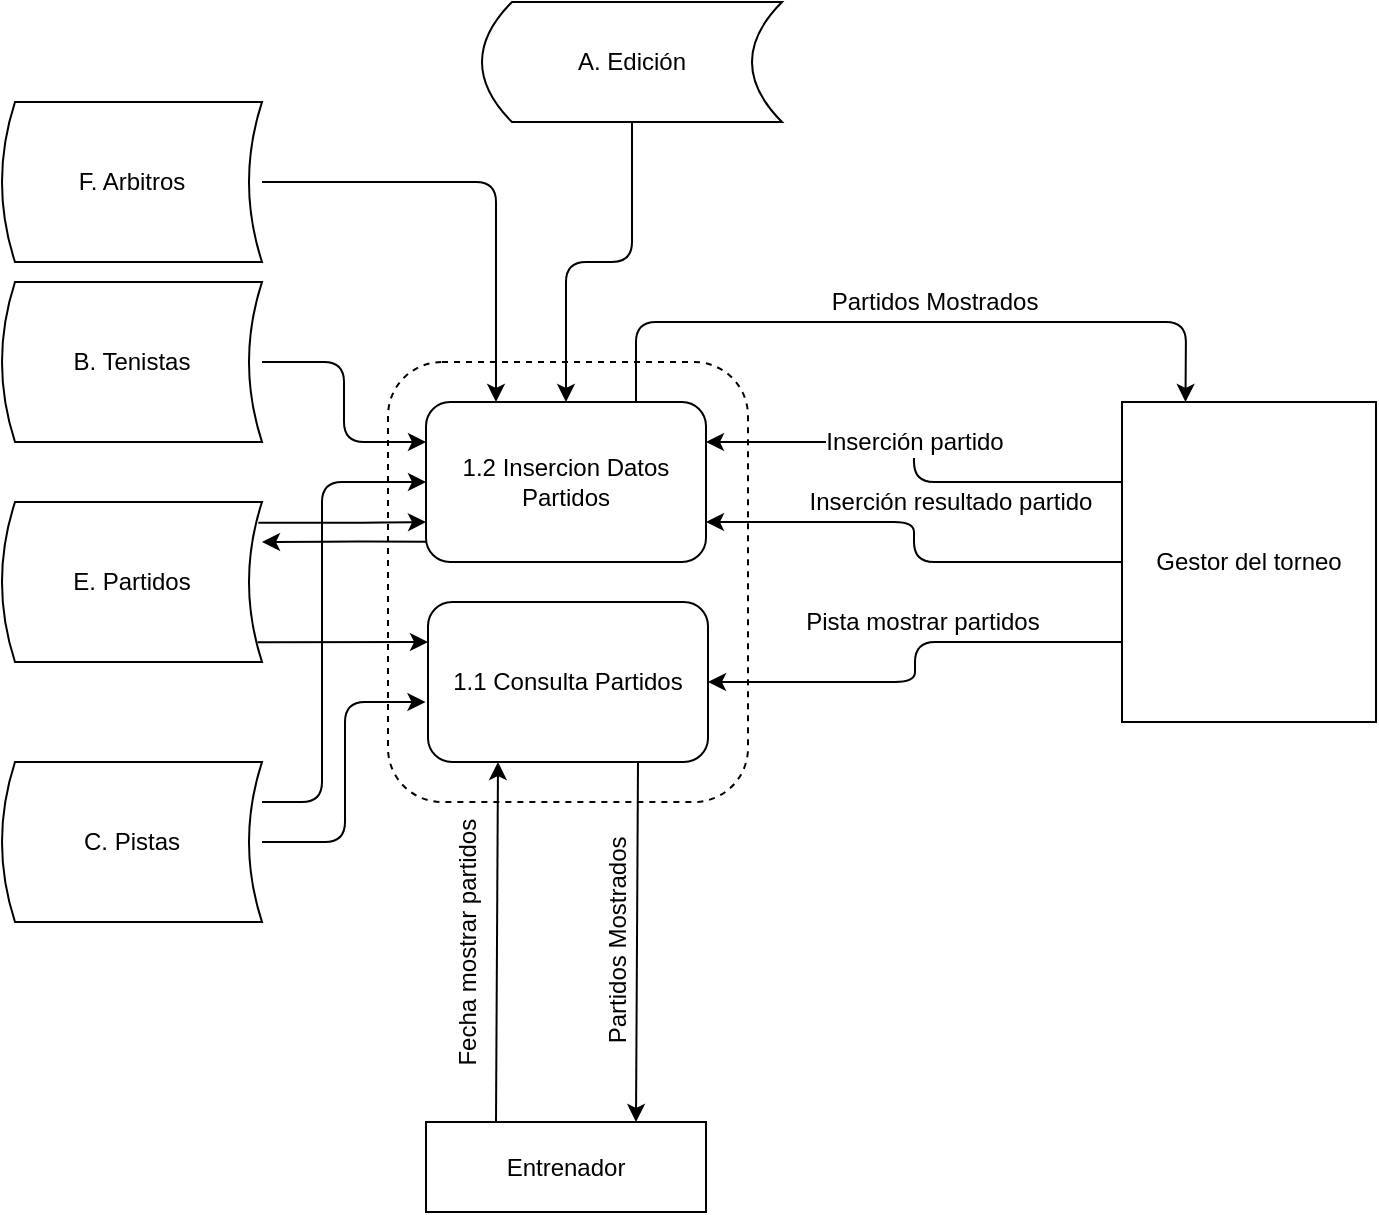 <mxfile version="12.3.9" type="google" pages="1"><diagram id="DUud9TN-TxW1q-01Rkiy" name="Page-1"><mxGraphModel dx="1346" dy="1957" grid="1" gridSize="10" guides="1" tooltips="1" connect="1" arrows="1" fold="1" page="1" pageScale="1" pageWidth="827" pageHeight="1169" math="0" shadow="0"><root><mxCell id="0"/><mxCell id="1" parent="0"/><mxCell id="WnhSy0fz9_pTKeTS-WqI-4" value="" style="rounded=1;whiteSpace=wrap;html=1;dashed=1;fillColor=none;gradientColor=none;" parent="1" vertex="1"><mxGeometry x="253" y="60" width="180" height="220" as="geometry"/></mxCell><mxCell id="EA35-a62ISAfUkkWeuEt-14" style="edgeStyle=orthogonalEdgeStyle;rounded=1;orthogonalLoop=1;jettySize=auto;html=1;exitX=1;exitY=0.5;exitDx=0;exitDy=0;entryX=-0.009;entryY=0.625;entryDx=0;entryDy=0;entryPerimeter=0;" parent="1" source="HAZUFXQvZehTnLBKJc0--1" target="EA35-a62ISAfUkkWeuEt-2" edge="1"><mxGeometry relative="1" as="geometry"/></mxCell><mxCell id="HAZUFXQvZehTnLBKJc0--1" value="C. Pistas" style="shape=dataStorage;whiteSpace=wrap;html=1;size=0.05;shadow=0;gradientColor=none;" parent="1" vertex="1"><mxGeometry x="60" y="260" width="130" height="80" as="geometry"/></mxCell><mxCell id="HAZUFXQvZehTnLBKJc0--2" value="Entrenador" style="rounded=0;whiteSpace=wrap;html=1;" parent="1" vertex="1"><mxGeometry x="272" y="440" width="140" height="45" as="geometry"/></mxCell><mxCell id="HAZUFXQvZehTnLBKJc0--4" value="Gestor del torneo" style="rounded=0;whiteSpace=wrap;html=1;" parent="1" vertex="1"><mxGeometry x="620" y="80" width="127" height="160" as="geometry"/></mxCell><mxCell id="HAZUFXQvZehTnLBKJc0--5" value="" style="endArrow=classic;html=1;exitX=0.25;exitY=0;exitDx=0;exitDy=0;entryX=0.25;entryY=1;entryDx=0;entryDy=0;" parent="1" source="HAZUFXQvZehTnLBKJc0--2" target="EA35-a62ISAfUkkWeuEt-2" edge="1"><mxGeometry width="50" height="50" relative="1" as="geometry"><mxPoint x="315" y="414" as="sourcePoint"/><mxPoint x="315" y="370" as="targetPoint"/><Array as="points"/></mxGeometry></mxCell><mxCell id="HAZUFXQvZehTnLBKJc0--8" value="Fecha mostrar&amp;nbsp;partidos" style="text;html=1;resizable=0;points=[];align=center;verticalAlign=middle;labelBackgroundColor=#ffffff;rotation=-90;" parent="HAZUFXQvZehTnLBKJc0--5" vertex="1" connectable="0"><mxGeometry x="0.166" relative="1" as="geometry"><mxPoint x="-15" y="16" as="offset"/></mxGeometry></mxCell><mxCell id="HAZUFXQvZehTnLBKJc0--7" value="" style="endArrow=classic;html=1;entryX=0.75;entryY=0;entryDx=0;entryDy=0;exitX=0.75;exitY=1;exitDx=0;exitDy=0;" parent="1" source="EA35-a62ISAfUkkWeuEt-2" target="HAZUFXQvZehTnLBKJc0--2" edge="1"><mxGeometry width="50" height="50" relative="1" as="geometry"><mxPoint x="350" y="370" as="sourcePoint"/><mxPoint x="350" y="414" as="targetPoint"/><Array as="points"/></mxGeometry></mxCell><mxCell id="HAZUFXQvZehTnLBKJc0--9" value="Partidos Mostrados" style="text;html=1;resizable=0;points=[];align=center;verticalAlign=middle;labelBackgroundColor=#ffffff;rotation=-90;" parent="HAZUFXQvZehTnLBKJc0--7" vertex="1" connectable="0"><mxGeometry x="0.099" relative="1" as="geometry"><mxPoint x="-10" y="-9" as="offset"/></mxGeometry></mxCell><mxCell id="HAZUFXQvZehTnLBKJc0--13" value="" style="endArrow=classic;html=1;entryX=1;entryY=0.25;entryDx=0;entryDy=0;exitX=0;exitY=0.25;exitDx=0;exitDy=0;edgeStyle=orthogonalEdgeStyle;" parent="1" source="HAZUFXQvZehTnLBKJc0--4" target="EA35-a62ISAfUkkWeuEt-3" edge="1"><mxGeometry width="50" height="50" relative="1" as="geometry"><mxPoint x="615" y="90" as="sourcePoint"/><mxPoint x="420" y="140" as="targetPoint"/></mxGeometry></mxCell><mxCell id="HAZUFXQvZehTnLBKJc0--20" value="Inserción partido" style="text;html=1;resizable=0;points=[];align=center;verticalAlign=middle;labelBackgroundColor=#ffffff;rotation=0;" parent="HAZUFXQvZehTnLBKJc0--13" vertex="1" connectable="0"><mxGeometry x="-0.113" y="-1" relative="1" as="geometry"><mxPoint x="-3.5" y="-19" as="offset"/></mxGeometry></mxCell><mxCell id="HAZUFXQvZehTnLBKJc0--14" value="" style="endArrow=classic;html=1;entryX=1;entryY=0.75;entryDx=0;entryDy=0;exitX=0;exitY=0.5;exitDx=0;exitDy=0;edgeStyle=orthogonalEdgeStyle;" parent="1" source="HAZUFXQvZehTnLBKJc0--4" target="EA35-a62ISAfUkkWeuEt-3" edge="1"><mxGeometry width="50" height="50" relative="1" as="geometry"><mxPoint x="550" y="142" as="sourcePoint"/><mxPoint x="420" y="160" as="targetPoint"/></mxGeometry></mxCell><mxCell id="HAZUFXQvZehTnLBKJc0--21" value="Inserción resultado partido" style="text;html=1;resizable=0;points=[];align=center;verticalAlign=middle;labelBackgroundColor=#ffffff;" parent="HAZUFXQvZehTnLBKJc0--14" vertex="1" connectable="0"><mxGeometry x="0.178" y="-4" relative="1" as="geometry"><mxPoint x="28" y="-6" as="offset"/></mxGeometry></mxCell><mxCell id="HAZUFXQvZehTnLBKJc0--15" value="" style="endArrow=classic;html=1;entryX=1;entryY=0.5;entryDx=0;entryDy=0;exitX=0;exitY=0.75;exitDx=0;exitDy=0;edgeStyle=orthogonalEdgeStyle;" parent="1" source="HAZUFXQvZehTnLBKJc0--4" target="EA35-a62ISAfUkkWeuEt-2" edge="1"><mxGeometry width="50" height="50" relative="1" as="geometry"><mxPoint x="520" y="180" as="sourcePoint"/><mxPoint x="420" y="180" as="targetPoint"/></mxGeometry></mxCell><mxCell id="HAZUFXQvZehTnLBKJc0--22" value="Pista mostrar partidos" style="text;html=1;resizable=0;points=[];align=center;verticalAlign=middle;labelBackgroundColor=#ffffff;" parent="HAZUFXQvZehTnLBKJc0--15" vertex="1" connectable="0"><mxGeometry x="0.167" y="1" relative="1" as="geometry"><mxPoint x="12.5" y="-31" as="offset"/></mxGeometry></mxCell><mxCell id="HAZUFXQvZehTnLBKJc0--18" value="" style="endArrow=classic;html=1;entryX=0.25;entryY=0;entryDx=0;entryDy=0;exitX=0.75;exitY=0;exitDx=0;exitDy=0;" parent="1" source="EA35-a62ISAfUkkWeuEt-3" target="HAZUFXQvZehTnLBKJc0--4" edge="1"><mxGeometry width="50" height="50" relative="1" as="geometry"><mxPoint x="385" y="80" as="sourcePoint"/><mxPoint x="310" y="470" as="targetPoint"/><Array as="points"><mxPoint x="377" y="40"/><mxPoint x="652" y="40"/></Array></mxGeometry></mxCell><mxCell id="HAZUFXQvZehTnLBKJc0--19" value="Partidos Mostrados" style="text;html=1;resizable=0;points=[];align=center;verticalAlign=middle;labelBackgroundColor=#ffffff;" parent="HAZUFXQvZehTnLBKJc0--18" vertex="1" connectable="0"><mxGeometry x="0.045" y="2" relative="1" as="geometry"><mxPoint x="3" y="-8" as="offset"/></mxGeometry></mxCell><mxCell id="EA35-a62ISAfUkkWeuEt-13" style="edgeStyle=orthogonalEdgeStyle;rounded=1;orthogonalLoop=1;jettySize=auto;html=1;exitX=0.986;exitY=0.13;exitDx=0;exitDy=0;entryX=0;entryY=0.75;entryDx=0;entryDy=0;exitPerimeter=0;" parent="1" source="EA35-a62ISAfUkkWeuEt-1" target="EA35-a62ISAfUkkWeuEt-3" edge="1"><mxGeometry relative="1" as="geometry"><Array as="points"><mxPoint x="240" y="140"/></Array></mxGeometry></mxCell><mxCell id="EA35-a62ISAfUkkWeuEt-1" value="E. Partidos" style="shape=dataStorage;whiteSpace=wrap;html=1;size=0.05;shadow=0;gradientColor=none;" parent="1" vertex="1"><mxGeometry x="60" y="130" width="130" height="80" as="geometry"/></mxCell><mxCell id="EA35-a62ISAfUkkWeuEt-2" value="1.1 Consulta Partidos" style="rounded=1;whiteSpace=wrap;html=1;" parent="1" vertex="1"><mxGeometry x="273" y="180" width="140" height="80" as="geometry"/></mxCell><mxCell id="EA35-a62ISAfUkkWeuEt-12" value="" style="edgeStyle=orthogonalEdgeStyle;rounded=1;orthogonalLoop=1;jettySize=auto;html=1;entryX=1;entryY=0.25;entryDx=0;entryDy=0;exitX=0.013;exitY=0.873;exitDx=0;exitDy=0;exitPerimeter=0;" parent="1" source="EA35-a62ISAfUkkWeuEt-3" target="EA35-a62ISAfUkkWeuEt-1" edge="1"><mxGeometry relative="1" as="geometry"><mxPoint x="192" y="130" as="targetPoint"/></mxGeometry></mxCell><mxCell id="EA35-a62ISAfUkkWeuEt-3" value="1.2 Insercion Datos Partidos" style="rounded=1;whiteSpace=wrap;html=1;" parent="1" vertex="1"><mxGeometry x="272" y="80" width="140" height="80" as="geometry"/></mxCell><mxCell id="EA35-a62ISAfUkkWeuEt-6" value="" style="endArrow=classic;html=1;exitX=0.983;exitY=0.876;exitDx=0;exitDy=0;edgeStyle=orthogonalEdgeStyle;exitPerimeter=0;" parent="1" source="EA35-a62ISAfUkkWeuEt-1" edge="1"><mxGeometry width="50" height="50" relative="1" as="geometry"><mxPoint x="60" y="560" as="sourcePoint"/><mxPoint x="273" y="200" as="targetPoint"/><Array as="points"><mxPoint x="273" y="200"/></Array></mxGeometry></mxCell><mxCell id="i-wEX-aTRq9cQKcG_Isd-1" value="B. Tenistas" style="shape=dataStorage;whiteSpace=wrap;html=1;size=0.05;shadow=0;gradientColor=none;" parent="1" vertex="1"><mxGeometry x="60" y="20" width="130" height="80" as="geometry"/></mxCell><mxCell id="i-wEX-aTRq9cQKcG_Isd-2" value="" style="endArrow=classic;html=1;exitX=1;exitY=0.5;exitDx=0;exitDy=0;entryX=0;entryY=0.25;entryDx=0;entryDy=0;edgeStyle=orthogonalEdgeStyle;" parent="1" source="i-wEX-aTRq9cQKcG_Isd-1" target="EA35-a62ISAfUkkWeuEt-3" edge="1"><mxGeometry width="50" height="50" relative="1" as="geometry"><mxPoint x="190" y="36" as="sourcePoint"/><mxPoint x="290" y="30" as="targetPoint"/></mxGeometry></mxCell><mxCell id="i-wEX-aTRq9cQKcG_Isd-3" value="" style="endArrow=classic;html=1;exitX=1;exitY=0.25;exitDx=0;exitDy=0;entryX=0;entryY=0.5;entryDx=0;entryDy=0;edgeStyle=orthogonalEdgeStyle;" parent="1" source="HAZUFXQvZehTnLBKJc0--1" target="EA35-a62ISAfUkkWeuEt-3" edge="1"><mxGeometry width="50" height="50" relative="1" as="geometry"><mxPoint x="200" y="280" as="sourcePoint"/><mxPoint x="250" y="230" as="targetPoint"/><Array as="points"><mxPoint x="220" y="280"/><mxPoint x="220" y="120"/></Array></mxGeometry></mxCell><mxCell id="mtcLDHCRZJeGAMe8svOn-2" style="edgeStyle=orthogonalEdgeStyle;rounded=1;orthogonalLoop=1;jettySize=auto;html=1;entryX=0.25;entryY=0;entryDx=0;entryDy=0;" parent="1" source="mtcLDHCRZJeGAMe8svOn-1" target="EA35-a62ISAfUkkWeuEt-3" edge="1"><mxGeometry relative="1" as="geometry"/></mxCell><mxCell id="mtcLDHCRZJeGAMe8svOn-1" value="F. Arbitros" style="shape=dataStorage;whiteSpace=wrap;html=1;size=0.05;shadow=0;gradientColor=none;" parent="1" vertex="1"><mxGeometry x="60" y="-70" width="130" height="80" as="geometry"/></mxCell><mxCell id="y4k9AAVSVFoVmQqgaktg-1" value="A. Edición" style="shape=dataStorage;whiteSpace=wrap;html=1;strokeColor=#000000;" parent="1" vertex="1"><mxGeometry x="300" y="-120" width="150" height="60" as="geometry"/></mxCell><mxCell id="y4k9AAVSVFoVmQqgaktg-2" value="" style="endArrow=classic;html=1;exitX=0.5;exitY=1;exitDx=0;exitDy=0;entryX=0.5;entryY=0;entryDx=0;entryDy=0;edgeStyle=orthogonalEdgeStyle;" parent="1" source="y4k9AAVSVFoVmQqgaktg-1" target="EA35-a62ISAfUkkWeuEt-3" edge="1"><mxGeometry width="50" height="50" relative="1" as="geometry"><mxPoint x="358" y="-110" as="sourcePoint"/><mxPoint x="280" as="targetPoint"/></mxGeometry></mxCell></root></mxGraphModel></diagram></mxfile>